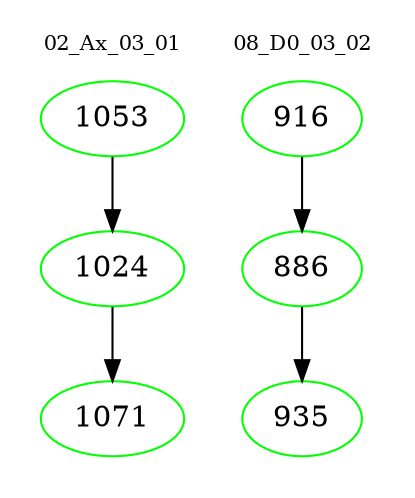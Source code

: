 digraph{
subgraph cluster_0 {
color = white
label = "02_Ax_03_01";
fontsize=10;
T0_1053 [label="1053", color="green"]
T0_1053 -> T0_1024 [color="black"]
T0_1024 [label="1024", color="green"]
T0_1024 -> T0_1071 [color="black"]
T0_1071 [label="1071", color="green"]
}
subgraph cluster_1 {
color = white
label = "08_D0_03_02";
fontsize=10;
T1_916 [label="916", color="green"]
T1_916 -> T1_886 [color="black"]
T1_886 [label="886", color="green"]
T1_886 -> T1_935 [color="black"]
T1_935 [label="935", color="green"]
}
}
